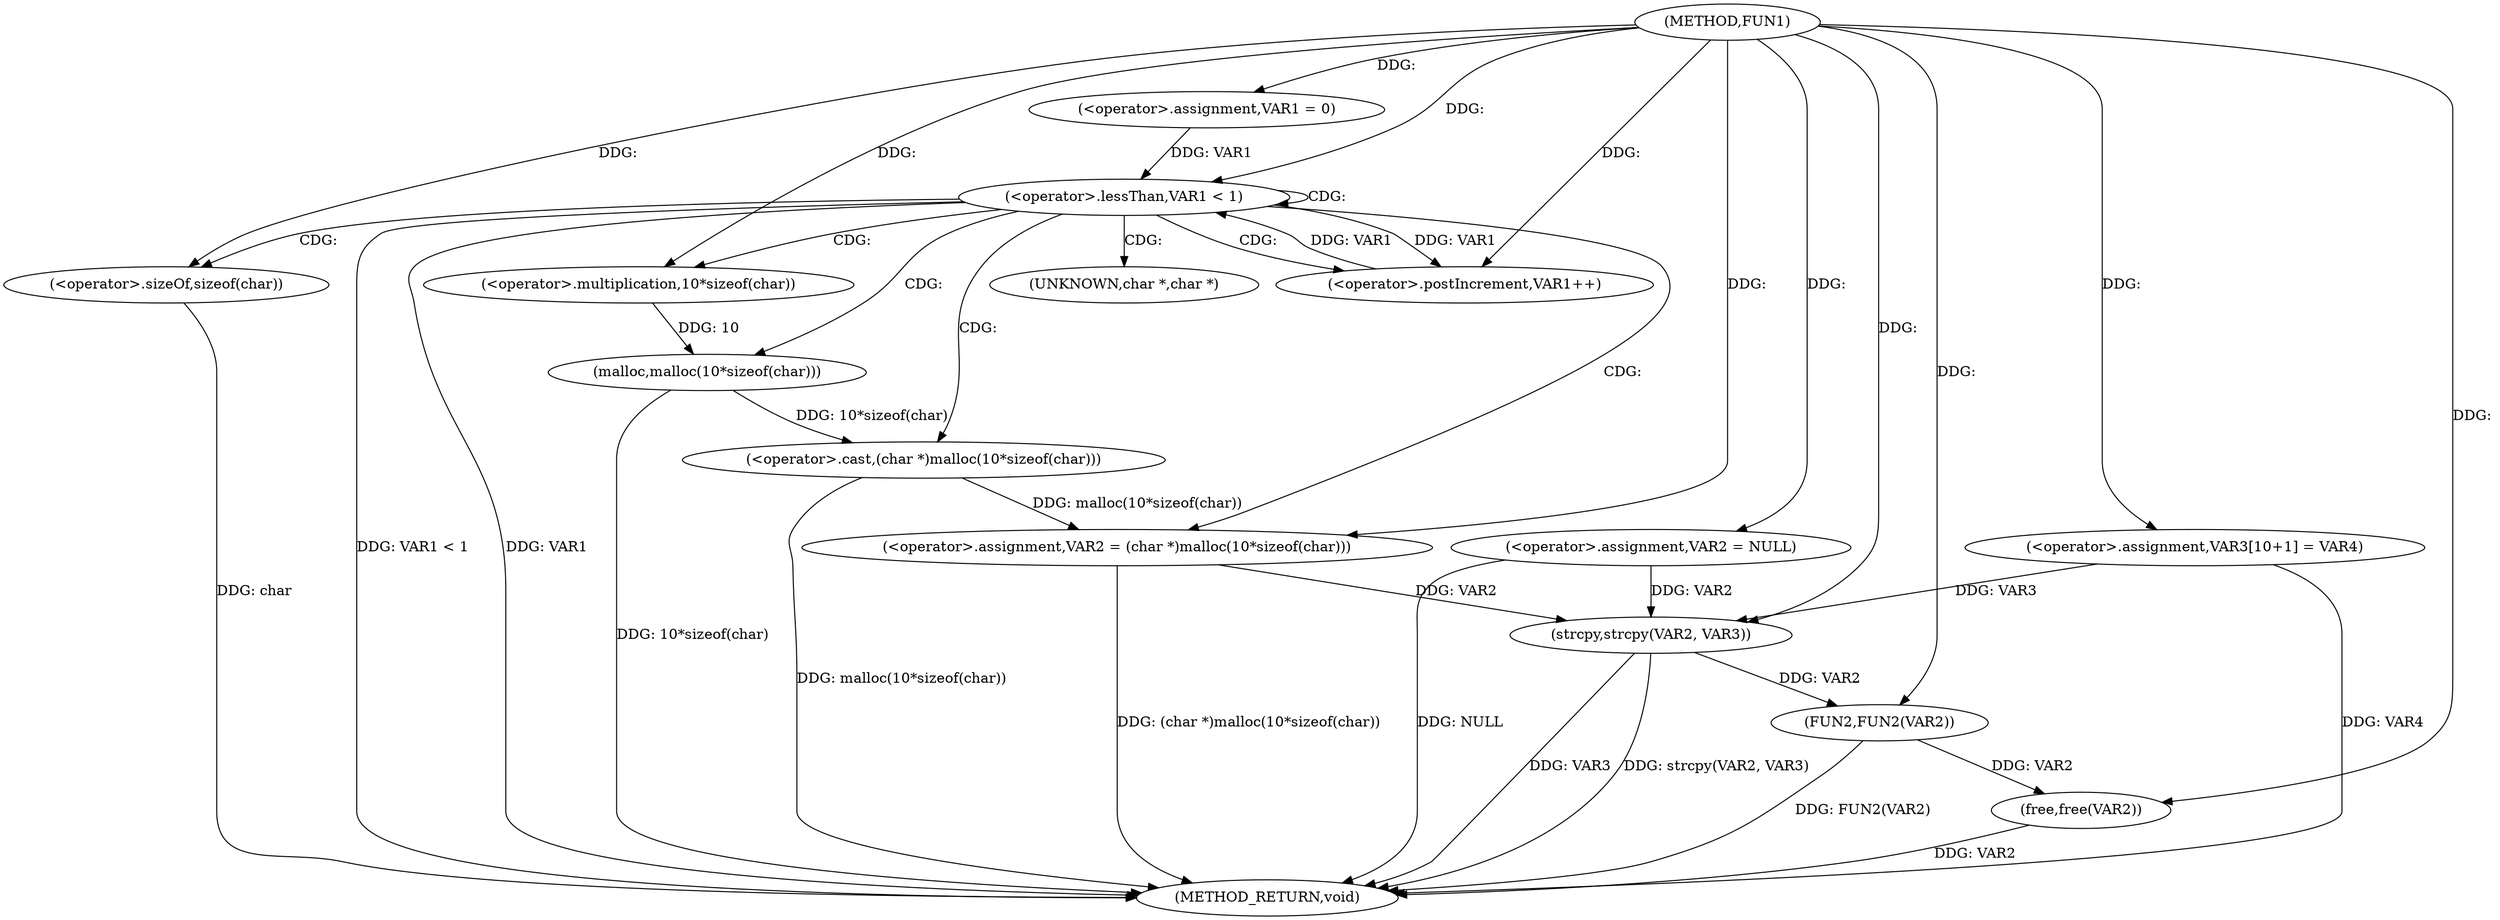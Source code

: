 digraph FUN1 {  
"1000100" [label = "(METHOD,FUN1)" ]
"1000138" [label = "(METHOD_RETURN,void)" ]
"1000104" [label = "(<operator>.assignment,VAR2 = NULL)" ]
"1000108" [label = "(<operator>.assignment,VAR1 = 0)" ]
"1000111" [label = "(<operator>.lessThan,VAR1 < 1)" ]
"1000114" [label = "(<operator>.postIncrement,VAR1++)" ]
"1000117" [label = "(<operator>.assignment,VAR2 = (char *)malloc(10*sizeof(char)))" ]
"1000119" [label = "(<operator>.cast,(char *)malloc(10*sizeof(char)))" ]
"1000121" [label = "(malloc,malloc(10*sizeof(char)))" ]
"1000122" [label = "(<operator>.multiplication,10*sizeof(char))" ]
"1000124" [label = "(<operator>.sizeOf,sizeof(char))" ]
"1000128" [label = "(<operator>.assignment,VAR3[10+1] = VAR4)" ]
"1000131" [label = "(strcpy,strcpy(VAR2, VAR3))" ]
"1000134" [label = "(FUN2,FUN2(VAR2))" ]
"1000136" [label = "(free,free(VAR2))" ]
"1000120" [label = "(UNKNOWN,char *,char *)" ]
  "1000128" -> "1000138"  [ label = "DDG: VAR4"] 
  "1000124" -> "1000138"  [ label = "DDG: char"] 
  "1000134" -> "1000138"  [ label = "DDG: FUN2(VAR2)"] 
  "1000119" -> "1000138"  [ label = "DDG: malloc(10*sizeof(char))"] 
  "1000117" -> "1000138"  [ label = "DDG: (char *)malloc(10*sizeof(char))"] 
  "1000111" -> "1000138"  [ label = "DDG: VAR1 < 1"] 
  "1000131" -> "1000138"  [ label = "DDG: VAR3"] 
  "1000111" -> "1000138"  [ label = "DDG: VAR1"] 
  "1000121" -> "1000138"  [ label = "DDG: 10*sizeof(char)"] 
  "1000136" -> "1000138"  [ label = "DDG: VAR2"] 
  "1000104" -> "1000138"  [ label = "DDG: NULL"] 
  "1000131" -> "1000138"  [ label = "DDG: strcpy(VAR2, VAR3)"] 
  "1000100" -> "1000104"  [ label = "DDG: "] 
  "1000100" -> "1000108"  [ label = "DDG: "] 
  "1000114" -> "1000111"  [ label = "DDG: VAR1"] 
  "1000108" -> "1000111"  [ label = "DDG: VAR1"] 
  "1000100" -> "1000111"  [ label = "DDG: "] 
  "1000111" -> "1000114"  [ label = "DDG: VAR1"] 
  "1000100" -> "1000114"  [ label = "DDG: "] 
  "1000119" -> "1000117"  [ label = "DDG: malloc(10*sizeof(char))"] 
  "1000100" -> "1000117"  [ label = "DDG: "] 
  "1000121" -> "1000119"  [ label = "DDG: 10*sizeof(char)"] 
  "1000122" -> "1000121"  [ label = "DDG: 10"] 
  "1000100" -> "1000122"  [ label = "DDG: "] 
  "1000100" -> "1000124"  [ label = "DDG: "] 
  "1000100" -> "1000128"  [ label = "DDG: "] 
  "1000104" -> "1000131"  [ label = "DDG: VAR2"] 
  "1000117" -> "1000131"  [ label = "DDG: VAR2"] 
  "1000100" -> "1000131"  [ label = "DDG: "] 
  "1000128" -> "1000131"  [ label = "DDG: VAR3"] 
  "1000131" -> "1000134"  [ label = "DDG: VAR2"] 
  "1000100" -> "1000134"  [ label = "DDG: "] 
  "1000134" -> "1000136"  [ label = "DDG: VAR2"] 
  "1000100" -> "1000136"  [ label = "DDG: "] 
  "1000111" -> "1000121"  [ label = "CDG: "] 
  "1000111" -> "1000124"  [ label = "CDG: "] 
  "1000111" -> "1000119"  [ label = "CDG: "] 
  "1000111" -> "1000114"  [ label = "CDG: "] 
  "1000111" -> "1000120"  [ label = "CDG: "] 
  "1000111" -> "1000117"  [ label = "CDG: "] 
  "1000111" -> "1000111"  [ label = "CDG: "] 
  "1000111" -> "1000122"  [ label = "CDG: "] 
}
